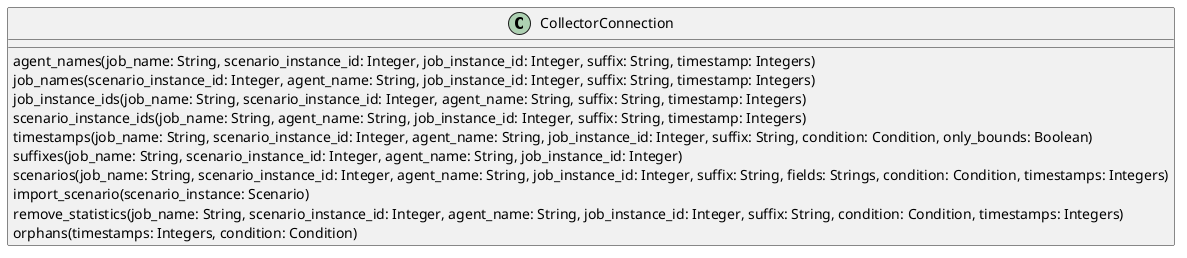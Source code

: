 @startuml

class CollectorConnection {
  agent_names(job_name: String, scenario_instance_id: Integer, job_instance_id: Integer, suffix: String, timestamp: Integers)
  job_names(scenario_instance_id: Integer, agent_name: String, job_instance_id: Integer, suffix: String, timestamp: Integers)
  job_instance_ids(job_name: String, scenario_instance_id: Integer, agent_name: String, suffix: String, timestamp: Integers)
  scenario_instance_ids(job_name: String, agent_name: String, job_instance_id: Integer, suffix: String, timestamp: Integers)
  timestamps(job_name: String, scenario_instance_id: Integer, agent_name: String, job_instance_id: Integer, suffix: String, condition: Condition, only_bounds: Boolean)
  suffixes(job_name: String, scenario_instance_id: Integer, agent_name: String, job_instance_id: Integer)
  scenarios(job_name: String, scenario_instance_id: Integer, agent_name: String, job_instance_id: Integer, suffix: String, fields: Strings, condition: Condition, timestamps: Integers)
  import_scenario(scenario_instance: Scenario)
  remove_statistics(job_name: String, scenario_instance_id: Integer, agent_name: String, job_instance_id: Integer, suffix: String, condition: Condition, timestamps: Integers)
  orphans(timestamps: Integers, condition: Condition)
}

@enduml
